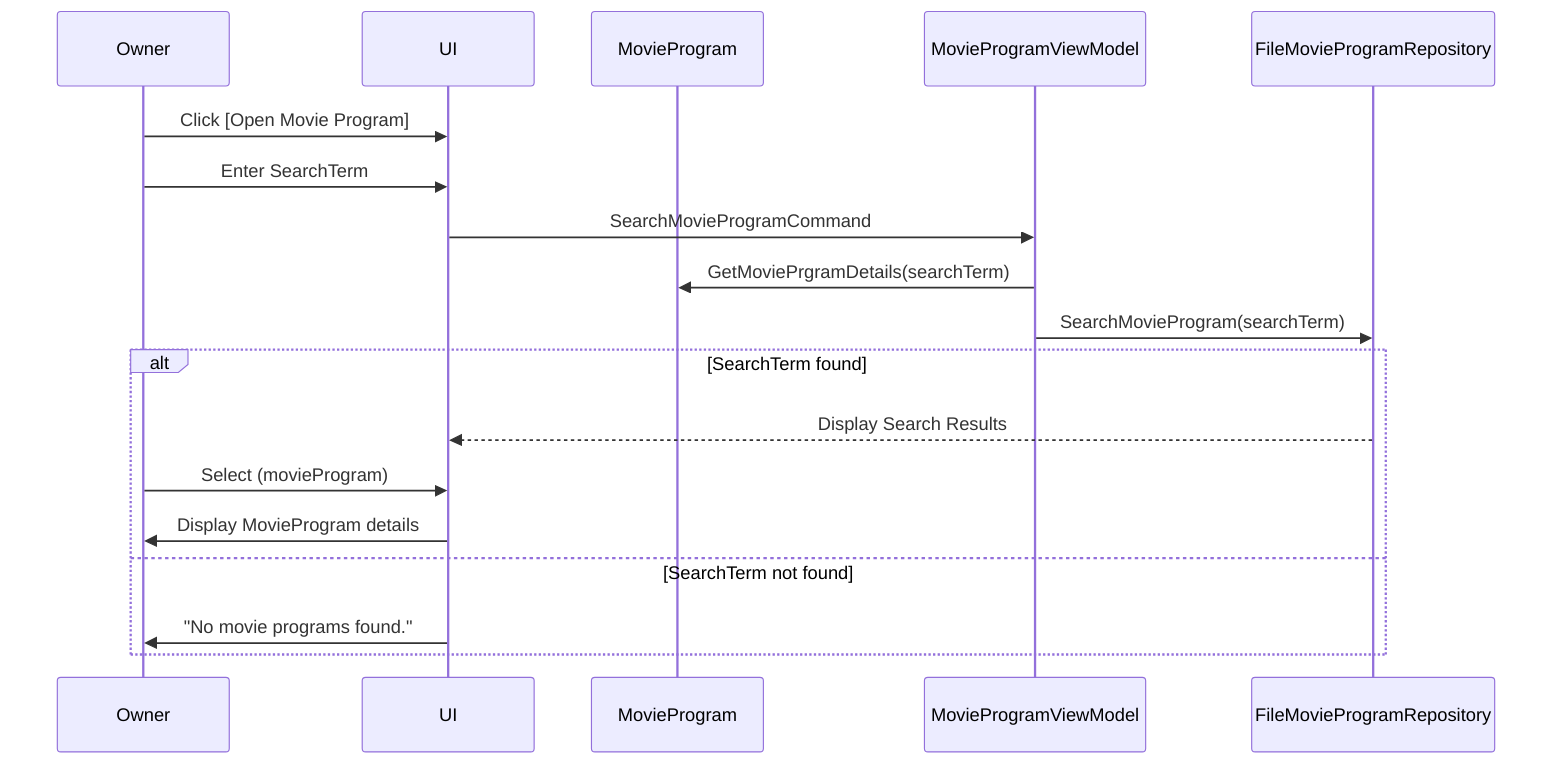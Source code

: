﻿sequenceDiagram 
participant Owner
participant UI
participant MovieProgram
participant MovieProgramViewModel
participant FileMovieProgramRepository

Owner ->> UI : Click [Open Movie Program]
Owner ->> UI : Enter SearchTerm
UI ->> MovieProgramViewModel: SearchMovieProgramCommand
MovieProgramViewModel ->> MovieProgram: GetMoviePrgramDetails(searchTerm)
MovieProgramViewModel ->> FileMovieProgramRepository: SearchMovieProgram(searchTerm)
alt SearchTerm found
	FileMovieProgramRepository -->> UI: Display Search Results
	Owner ->> UI : Select (movieProgram)
	UI ->> Owner : Display MovieProgram details
else SearchTerm not found
	UI ->> Owner : "No movie programs found."
end